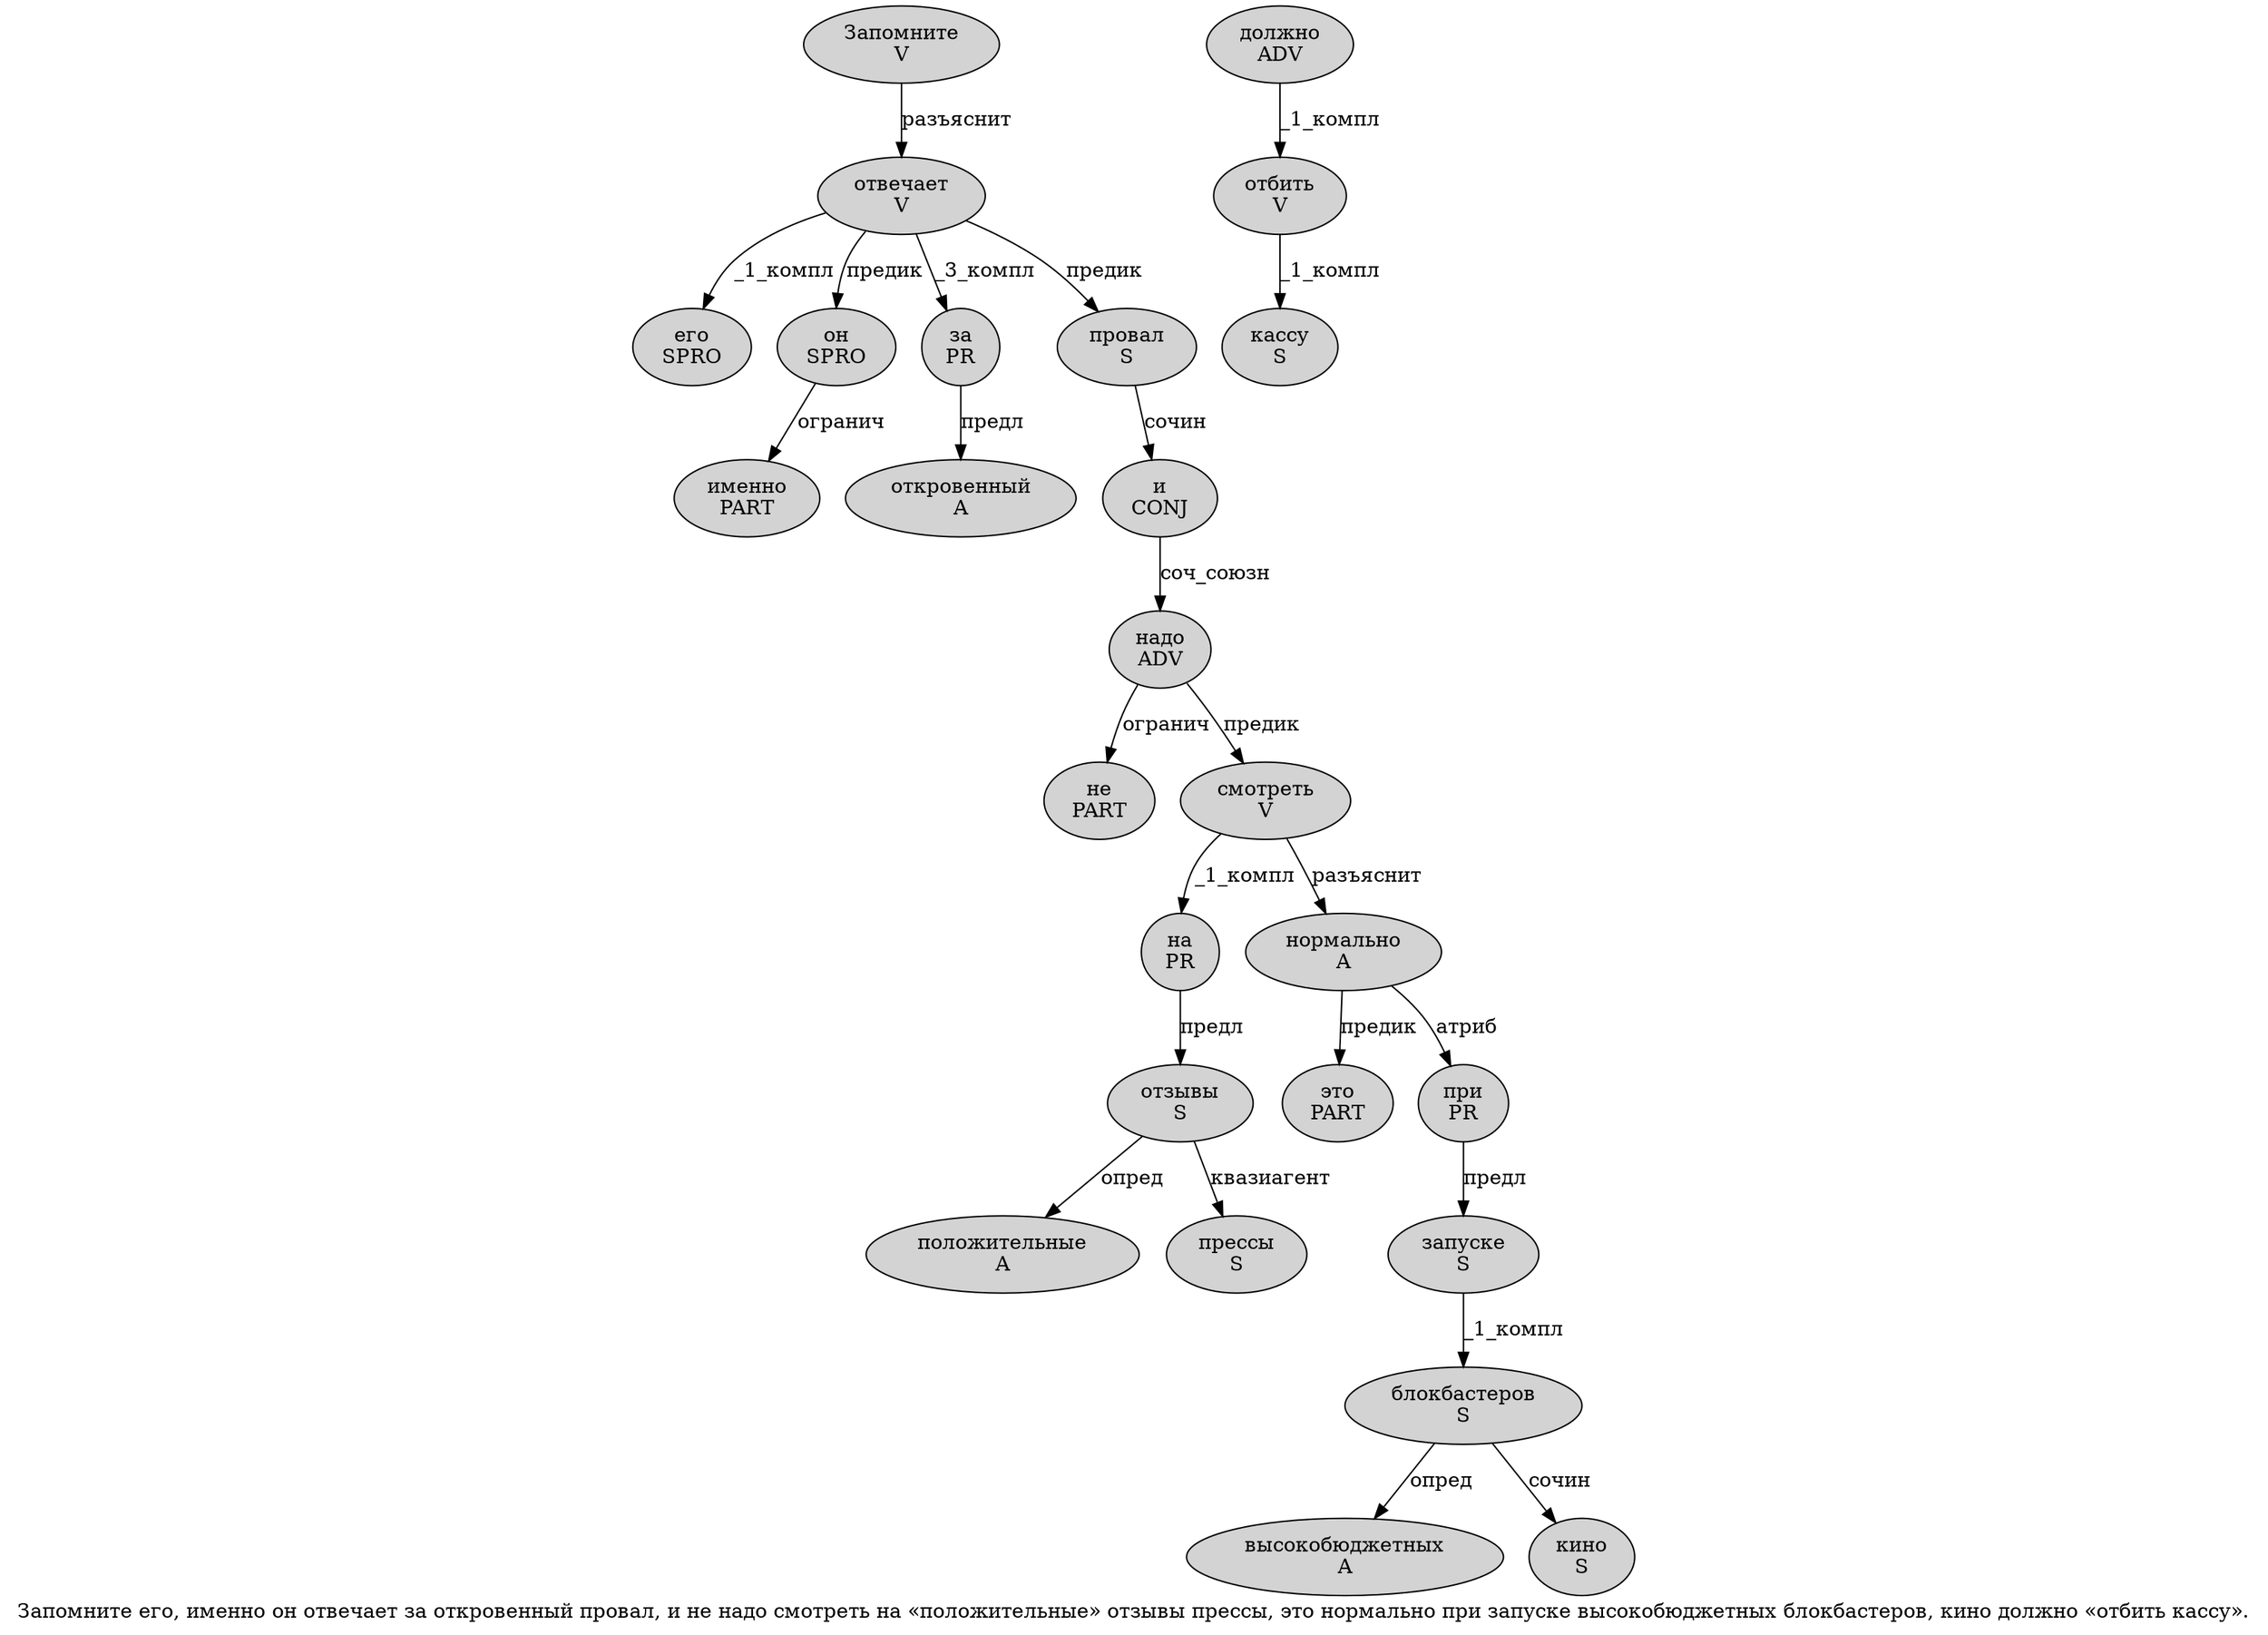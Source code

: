 digraph SENTENCE_4557 {
	graph [label="Запомните его, именно он отвечает за откровенный провал, и не надо смотреть на «положительные» отзывы прессы, это нормально при запуске высокобюджетных блокбастеров, кино должно «отбить кассу»."]
	node [style=filled]
		0 [label="Запомните
V" color="" fillcolor=lightgray penwidth=1 shape=ellipse]
		1 [label="его
SPRO" color="" fillcolor=lightgray penwidth=1 shape=ellipse]
		3 [label="именно
PART" color="" fillcolor=lightgray penwidth=1 shape=ellipse]
		4 [label="он
SPRO" color="" fillcolor=lightgray penwidth=1 shape=ellipse]
		5 [label="отвечает
V" color="" fillcolor=lightgray penwidth=1 shape=ellipse]
		6 [label="за
PR" color="" fillcolor=lightgray penwidth=1 shape=ellipse]
		7 [label="откровенный
A" color="" fillcolor=lightgray penwidth=1 shape=ellipse]
		8 [label="провал
S" color="" fillcolor=lightgray penwidth=1 shape=ellipse]
		10 [label="и
CONJ" color="" fillcolor=lightgray penwidth=1 shape=ellipse]
		11 [label="не
PART" color="" fillcolor=lightgray penwidth=1 shape=ellipse]
		12 [label="надо
ADV" color="" fillcolor=lightgray penwidth=1 shape=ellipse]
		13 [label="смотреть
V" color="" fillcolor=lightgray penwidth=1 shape=ellipse]
		14 [label="на
PR" color="" fillcolor=lightgray penwidth=1 shape=ellipse]
		16 [label="положительные
A" color="" fillcolor=lightgray penwidth=1 shape=ellipse]
		18 [label="отзывы
S" color="" fillcolor=lightgray penwidth=1 shape=ellipse]
		19 [label="прессы
S" color="" fillcolor=lightgray penwidth=1 shape=ellipse]
		21 [label="это
PART" color="" fillcolor=lightgray penwidth=1 shape=ellipse]
		22 [label="нормально
A" color="" fillcolor=lightgray penwidth=1 shape=ellipse]
		23 [label="при
PR" color="" fillcolor=lightgray penwidth=1 shape=ellipse]
		24 [label="запуске
S" color="" fillcolor=lightgray penwidth=1 shape=ellipse]
		25 [label="высокобюджетных
A" color="" fillcolor=lightgray penwidth=1 shape=ellipse]
		26 [label="блокбастеров
S" color="" fillcolor=lightgray penwidth=1 shape=ellipse]
		28 [label="кино
S" color="" fillcolor=lightgray penwidth=1 shape=ellipse]
		29 [label="должно
ADV" color="" fillcolor=lightgray penwidth=1 shape=ellipse]
		31 [label="отбить
V" color="" fillcolor=lightgray penwidth=1 shape=ellipse]
		32 [label="кассу
S" color="" fillcolor=lightgray penwidth=1 shape=ellipse]
			12 -> 11 [label="огранич"]
			12 -> 13 [label="предик"]
			23 -> 24 [label="предл"]
			4 -> 3 [label="огранич"]
			22 -> 21 [label="предик"]
			22 -> 23 [label="атриб"]
			31 -> 32 [label="_1_компл"]
			29 -> 31 [label="_1_компл"]
			24 -> 26 [label="_1_компл"]
			0 -> 5 [label="разъяснит"]
			6 -> 7 [label="предл"]
			18 -> 16 [label="опред"]
			18 -> 19 [label="квазиагент"]
			14 -> 18 [label="предл"]
			10 -> 12 [label="соч_союзн"]
			5 -> 1 [label="_1_компл"]
			5 -> 4 [label="предик"]
			5 -> 6 [label="_3_компл"]
			5 -> 8 [label="предик"]
			8 -> 10 [label="сочин"]
			26 -> 25 [label="опред"]
			26 -> 28 [label="сочин"]
			13 -> 14 [label="_1_компл"]
			13 -> 22 [label="разъяснит"]
}